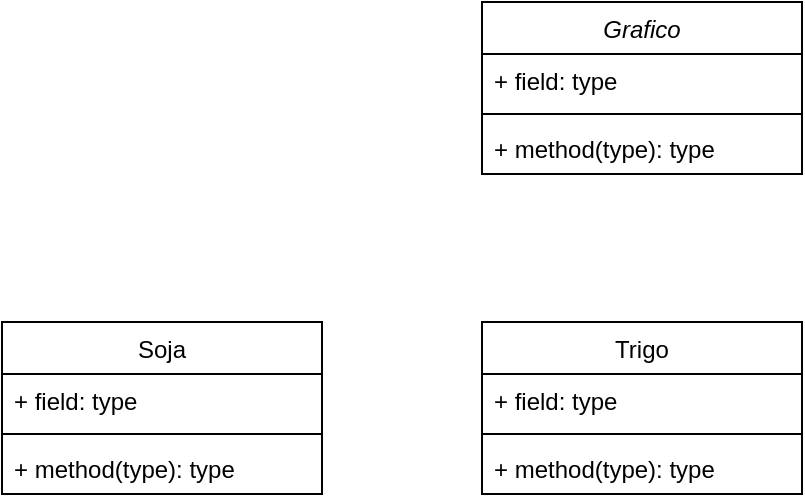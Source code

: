 <mxfile version="20.4.0" type="github">
  <diagram id="C5RBs43oDa-KdzZeNtuy" name="Page-1">
    <mxGraphModel dx="868" dy="450" grid="1" gridSize="10" guides="1" tooltips="1" connect="1" arrows="1" fold="1" page="1" pageScale="1" pageWidth="827" pageHeight="1169" math="0" shadow="0">
      <root>
        <mxCell id="WIyWlLk6GJQsqaUBKTNV-0" />
        <mxCell id="WIyWlLk6GJQsqaUBKTNV-1" parent="WIyWlLk6GJQsqaUBKTNV-0" />
        <mxCell id="POkYeywjtGOvQX3Wc1Kp-1" value="Grafico" style="swimlane;fontStyle=2;align=center;verticalAlign=top;childLayout=stackLayout;horizontal=1;startSize=26;horizontalStack=0;resizeParent=1;resizeParentMax=0;resizeLast=0;collapsible=1;marginBottom=0;" vertex="1" parent="WIyWlLk6GJQsqaUBKTNV-1">
          <mxGeometry x="280" width="160" height="86" as="geometry" />
        </mxCell>
        <mxCell id="POkYeywjtGOvQX3Wc1Kp-2" value="+ field: type" style="text;strokeColor=none;fillColor=none;align=left;verticalAlign=top;spacingLeft=4;spacingRight=4;overflow=hidden;rotatable=0;points=[[0,0.5],[1,0.5]];portConstraint=eastwest;" vertex="1" parent="POkYeywjtGOvQX3Wc1Kp-1">
          <mxGeometry y="26" width="160" height="26" as="geometry" />
        </mxCell>
        <mxCell id="POkYeywjtGOvQX3Wc1Kp-3" value="" style="line;strokeWidth=1;fillColor=none;align=left;verticalAlign=middle;spacingTop=-1;spacingLeft=3;spacingRight=3;rotatable=0;labelPosition=right;points=[];portConstraint=eastwest;strokeColor=inherit;" vertex="1" parent="POkYeywjtGOvQX3Wc1Kp-1">
          <mxGeometry y="52" width="160" height="8" as="geometry" />
        </mxCell>
        <mxCell id="POkYeywjtGOvQX3Wc1Kp-4" value="+ method(type): type" style="text;strokeColor=none;fillColor=none;align=left;verticalAlign=top;spacingLeft=4;spacingRight=4;overflow=hidden;rotatable=0;points=[[0,0.5],[1,0.5]];portConstraint=eastwest;" vertex="1" parent="POkYeywjtGOvQX3Wc1Kp-1">
          <mxGeometry y="60" width="160" height="26" as="geometry" />
        </mxCell>
        <mxCell id="POkYeywjtGOvQX3Wc1Kp-5" value="Soja" style="swimlane;fontStyle=0;align=center;verticalAlign=top;childLayout=stackLayout;horizontal=1;startSize=26;horizontalStack=0;resizeParent=1;resizeParentMax=0;resizeLast=0;collapsible=1;marginBottom=0;" vertex="1" parent="WIyWlLk6GJQsqaUBKTNV-1">
          <mxGeometry x="40" y="160" width="160" height="86" as="geometry" />
        </mxCell>
        <mxCell id="POkYeywjtGOvQX3Wc1Kp-6" value="+ field: type" style="text;strokeColor=none;fillColor=none;align=left;verticalAlign=top;spacingLeft=4;spacingRight=4;overflow=hidden;rotatable=0;points=[[0,0.5],[1,0.5]];portConstraint=eastwest;" vertex="1" parent="POkYeywjtGOvQX3Wc1Kp-5">
          <mxGeometry y="26" width="160" height="26" as="geometry" />
        </mxCell>
        <mxCell id="POkYeywjtGOvQX3Wc1Kp-7" value="" style="line;strokeWidth=1;fillColor=none;align=left;verticalAlign=middle;spacingTop=-1;spacingLeft=3;spacingRight=3;rotatable=0;labelPosition=right;points=[];portConstraint=eastwest;strokeColor=inherit;" vertex="1" parent="POkYeywjtGOvQX3Wc1Kp-5">
          <mxGeometry y="52" width="160" height="8" as="geometry" />
        </mxCell>
        <mxCell id="POkYeywjtGOvQX3Wc1Kp-8" value="+ method(type): type" style="text;strokeColor=none;fillColor=none;align=left;verticalAlign=top;spacingLeft=4;spacingRight=4;overflow=hidden;rotatable=0;points=[[0,0.5],[1,0.5]];portConstraint=eastwest;" vertex="1" parent="POkYeywjtGOvQX3Wc1Kp-5">
          <mxGeometry y="60" width="160" height="26" as="geometry" />
        </mxCell>
        <mxCell id="POkYeywjtGOvQX3Wc1Kp-9" value="Trigo" style="swimlane;fontStyle=0;align=center;verticalAlign=top;childLayout=stackLayout;horizontal=1;startSize=26;horizontalStack=0;resizeParent=1;resizeParentMax=0;resizeLast=0;collapsible=1;marginBottom=0;" vertex="1" parent="WIyWlLk6GJQsqaUBKTNV-1">
          <mxGeometry x="280" y="160" width="160" height="86" as="geometry" />
        </mxCell>
        <mxCell id="POkYeywjtGOvQX3Wc1Kp-10" value="+ field: type" style="text;strokeColor=none;fillColor=none;align=left;verticalAlign=top;spacingLeft=4;spacingRight=4;overflow=hidden;rotatable=0;points=[[0,0.5],[1,0.5]];portConstraint=eastwest;" vertex="1" parent="POkYeywjtGOvQX3Wc1Kp-9">
          <mxGeometry y="26" width="160" height="26" as="geometry" />
        </mxCell>
        <mxCell id="POkYeywjtGOvQX3Wc1Kp-11" value="" style="line;strokeWidth=1;fillColor=none;align=left;verticalAlign=middle;spacingTop=-1;spacingLeft=3;spacingRight=3;rotatable=0;labelPosition=right;points=[];portConstraint=eastwest;strokeColor=inherit;" vertex="1" parent="POkYeywjtGOvQX3Wc1Kp-9">
          <mxGeometry y="52" width="160" height="8" as="geometry" />
        </mxCell>
        <mxCell id="POkYeywjtGOvQX3Wc1Kp-12" value="+ method(type): type" style="text;strokeColor=none;fillColor=none;align=left;verticalAlign=top;spacingLeft=4;spacingRight=4;overflow=hidden;rotatable=0;points=[[0,0.5],[1,0.5]];portConstraint=eastwest;" vertex="1" parent="POkYeywjtGOvQX3Wc1Kp-9">
          <mxGeometry y="60" width="160" height="26" as="geometry" />
        </mxCell>
      </root>
    </mxGraphModel>
  </diagram>
</mxfile>
